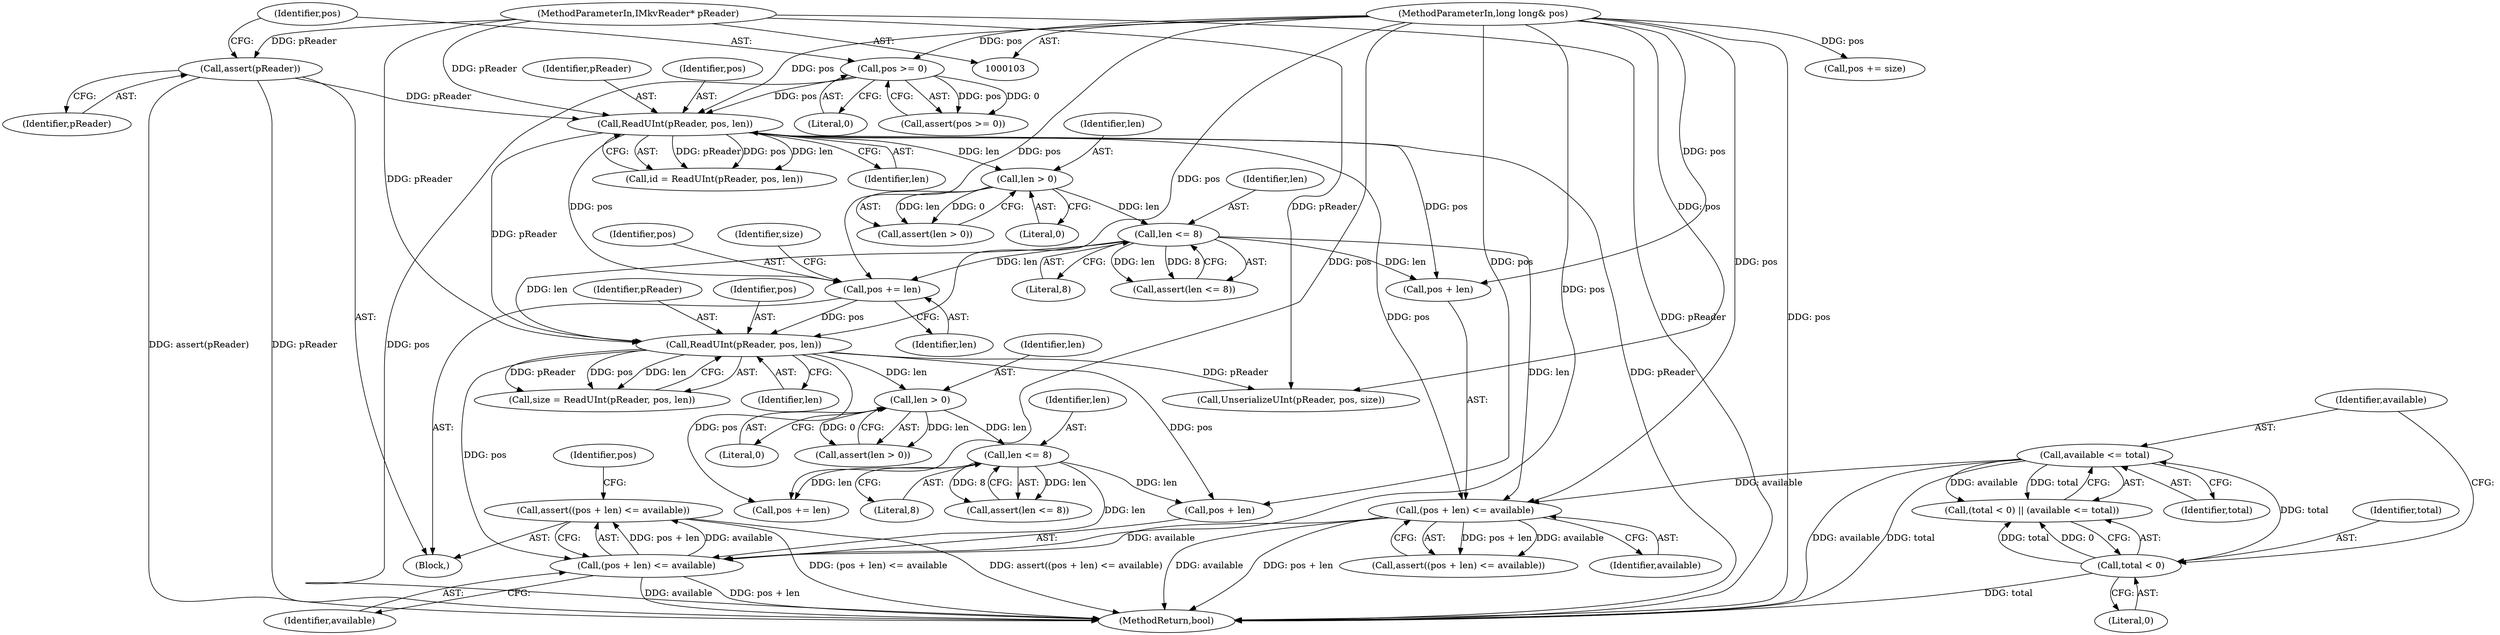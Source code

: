digraph "1_Android_cc274e2abe8b2a6698a5c47d8aa4bb45f1f9538d_30@API" {
"1000203" [label="(Call,assert((pos + len) <= available))"];
"1000204" [label="(Call,(pos + len) <= available)"];
"1000183" [label="(Call,ReadUInt(pReader, pos, len))"];
"1000147" [label="(Call,ReadUInt(pReader, pos, len))"];
"1000109" [label="(Call,assert(pReader))"];
"1000104" [label="(MethodParameterIn,IMkvReader* pReader)"];
"1000112" [label="(Call,pos >= 0)"];
"1000105" [label="(MethodParameterIn,long long& pos)"];
"1000177" [label="(Call,pos += len)"];
"1000160" [label="(Call,len <= 8)"];
"1000156" [label="(Call,len > 0)"];
"1000200" [label="(Call,len <= 8)"];
"1000196" [label="(Call,len > 0)"];
"1000164" [label="(Call,(pos + len) <= available)"];
"1000134" [label="(Call,available <= total)"];
"1000131" [label="(Call,total < 0)"];
"1000157" [label="(Identifier,len)"];
"1000195" [label="(Call,assert(len > 0))"];
"1000162" [label="(Literal,8)"];
"1000105" [label="(MethodParameterIn,long long& pos)"];
"1000183" [label="(Call,ReadUInt(pReader, pos, len))"];
"1000200" [label="(Call,len <= 8)"];
"1000110" [label="(Identifier,pReader)"];
"1000156" [label="(Call,len > 0)"];
"1000108" [label="(Block,)"];
"1000168" [label="(Identifier,available)"];
"1000163" [label="(Call,assert((pos + len) <= available))"];
"1000227" [label="(MethodReturn,bool)"];
"1000155" [label="(Call,assert(len > 0))"];
"1000186" [label="(Identifier,len)"];
"1000136" [label="(Identifier,total)"];
"1000203" [label="(Call,assert((pos + len) <= available))"];
"1000161" [label="(Identifier,len)"];
"1000135" [label="(Identifier,available)"];
"1000177" [label="(Call,pos += len)"];
"1000150" [label="(Identifier,len)"];
"1000113" [label="(Identifier,pos)"];
"1000164" [label="(Call,(pos + len) <= available)"];
"1000147" [label="(Call,ReadUInt(pReader, pos, len))"];
"1000160" [label="(Call,len <= 8)"];
"1000111" [label="(Call,assert(pos >= 0))"];
"1000209" [label="(Call,pos += len)"];
"1000185" [label="(Identifier,pos)"];
"1000112" [label="(Call,pos >= 0)"];
"1000165" [label="(Call,pos + len)"];
"1000222" [label="(Call,pos += size)"];
"1000198" [label="(Literal,0)"];
"1000131" [label="(Call,total < 0)"];
"1000133" [label="(Literal,0)"];
"1000202" [label="(Literal,8)"];
"1000134" [label="(Call,available <= total)"];
"1000197" [label="(Identifier,len)"];
"1000145" [label="(Call,id = ReadUInt(pReader, pos, len))"];
"1000149" [label="(Identifier,pos)"];
"1000184" [label="(Identifier,pReader)"];
"1000104" [label="(MethodParameterIn,IMkvReader* pReader)"];
"1000196" [label="(Call,len > 0)"];
"1000199" [label="(Call,assert(len <= 8))"];
"1000178" [label="(Identifier,pos)"];
"1000201" [label="(Identifier,len)"];
"1000158" [label="(Literal,0)"];
"1000132" [label="(Identifier,total)"];
"1000214" [label="(Call,UnserializeUInt(pReader, pos, size))"];
"1000204" [label="(Call,(pos + len) <= available)"];
"1000148" [label="(Identifier,pReader)"];
"1000114" [label="(Literal,0)"];
"1000179" [label="(Identifier,len)"];
"1000130" [label="(Call,(total < 0) || (available <= total))"];
"1000159" [label="(Call,assert(len <= 8))"];
"1000181" [label="(Call,size = ReadUInt(pReader, pos, len))"];
"1000208" [label="(Identifier,available)"];
"1000182" [label="(Identifier,size)"];
"1000109" [label="(Call,assert(pReader))"];
"1000205" [label="(Call,pos + len)"];
"1000210" [label="(Identifier,pos)"];
"1000203" -> "1000108"  [label="AST: "];
"1000203" -> "1000204"  [label="CFG: "];
"1000204" -> "1000203"  [label="AST: "];
"1000210" -> "1000203"  [label="CFG: "];
"1000203" -> "1000227"  [label="DDG: assert((pos + len) <= available)"];
"1000203" -> "1000227"  [label="DDG: (pos + len) <= available"];
"1000204" -> "1000203"  [label="DDG: pos + len"];
"1000204" -> "1000203"  [label="DDG: available"];
"1000204" -> "1000208"  [label="CFG: "];
"1000205" -> "1000204"  [label="AST: "];
"1000208" -> "1000204"  [label="AST: "];
"1000204" -> "1000227"  [label="DDG: pos + len"];
"1000204" -> "1000227"  [label="DDG: available"];
"1000183" -> "1000204"  [label="DDG: pos"];
"1000105" -> "1000204"  [label="DDG: pos"];
"1000200" -> "1000204"  [label="DDG: len"];
"1000164" -> "1000204"  [label="DDG: available"];
"1000183" -> "1000181"  [label="AST: "];
"1000183" -> "1000186"  [label="CFG: "];
"1000184" -> "1000183"  [label="AST: "];
"1000185" -> "1000183"  [label="AST: "];
"1000186" -> "1000183"  [label="AST: "];
"1000181" -> "1000183"  [label="CFG: "];
"1000183" -> "1000181"  [label="DDG: pReader"];
"1000183" -> "1000181"  [label="DDG: pos"];
"1000183" -> "1000181"  [label="DDG: len"];
"1000147" -> "1000183"  [label="DDG: pReader"];
"1000104" -> "1000183"  [label="DDG: pReader"];
"1000177" -> "1000183"  [label="DDG: pos"];
"1000105" -> "1000183"  [label="DDG: pos"];
"1000160" -> "1000183"  [label="DDG: len"];
"1000183" -> "1000196"  [label="DDG: len"];
"1000183" -> "1000205"  [label="DDG: pos"];
"1000183" -> "1000209"  [label="DDG: pos"];
"1000183" -> "1000214"  [label="DDG: pReader"];
"1000147" -> "1000145"  [label="AST: "];
"1000147" -> "1000150"  [label="CFG: "];
"1000148" -> "1000147"  [label="AST: "];
"1000149" -> "1000147"  [label="AST: "];
"1000150" -> "1000147"  [label="AST: "];
"1000145" -> "1000147"  [label="CFG: "];
"1000147" -> "1000227"  [label="DDG: pReader"];
"1000147" -> "1000145"  [label="DDG: pReader"];
"1000147" -> "1000145"  [label="DDG: pos"];
"1000147" -> "1000145"  [label="DDG: len"];
"1000109" -> "1000147"  [label="DDG: pReader"];
"1000104" -> "1000147"  [label="DDG: pReader"];
"1000112" -> "1000147"  [label="DDG: pos"];
"1000105" -> "1000147"  [label="DDG: pos"];
"1000147" -> "1000156"  [label="DDG: len"];
"1000147" -> "1000164"  [label="DDG: pos"];
"1000147" -> "1000165"  [label="DDG: pos"];
"1000147" -> "1000177"  [label="DDG: pos"];
"1000109" -> "1000108"  [label="AST: "];
"1000109" -> "1000110"  [label="CFG: "];
"1000110" -> "1000109"  [label="AST: "];
"1000113" -> "1000109"  [label="CFG: "];
"1000109" -> "1000227"  [label="DDG: pReader"];
"1000109" -> "1000227"  [label="DDG: assert(pReader)"];
"1000104" -> "1000109"  [label="DDG: pReader"];
"1000104" -> "1000103"  [label="AST: "];
"1000104" -> "1000227"  [label="DDG: pReader"];
"1000104" -> "1000214"  [label="DDG: pReader"];
"1000112" -> "1000111"  [label="AST: "];
"1000112" -> "1000114"  [label="CFG: "];
"1000113" -> "1000112"  [label="AST: "];
"1000114" -> "1000112"  [label="AST: "];
"1000111" -> "1000112"  [label="CFG: "];
"1000112" -> "1000227"  [label="DDG: pos"];
"1000112" -> "1000111"  [label="DDG: pos"];
"1000112" -> "1000111"  [label="DDG: 0"];
"1000105" -> "1000112"  [label="DDG: pos"];
"1000105" -> "1000103"  [label="AST: "];
"1000105" -> "1000227"  [label="DDG: pos"];
"1000105" -> "1000164"  [label="DDG: pos"];
"1000105" -> "1000165"  [label="DDG: pos"];
"1000105" -> "1000177"  [label="DDG: pos"];
"1000105" -> "1000205"  [label="DDG: pos"];
"1000105" -> "1000209"  [label="DDG: pos"];
"1000105" -> "1000214"  [label="DDG: pos"];
"1000105" -> "1000222"  [label="DDG: pos"];
"1000177" -> "1000108"  [label="AST: "];
"1000177" -> "1000179"  [label="CFG: "];
"1000178" -> "1000177"  [label="AST: "];
"1000179" -> "1000177"  [label="AST: "];
"1000182" -> "1000177"  [label="CFG: "];
"1000160" -> "1000177"  [label="DDG: len"];
"1000160" -> "1000159"  [label="AST: "];
"1000160" -> "1000162"  [label="CFG: "];
"1000161" -> "1000160"  [label="AST: "];
"1000162" -> "1000160"  [label="AST: "];
"1000159" -> "1000160"  [label="CFG: "];
"1000160" -> "1000159"  [label="DDG: len"];
"1000160" -> "1000159"  [label="DDG: 8"];
"1000156" -> "1000160"  [label="DDG: len"];
"1000160" -> "1000164"  [label="DDG: len"];
"1000160" -> "1000165"  [label="DDG: len"];
"1000156" -> "1000155"  [label="AST: "];
"1000156" -> "1000158"  [label="CFG: "];
"1000157" -> "1000156"  [label="AST: "];
"1000158" -> "1000156"  [label="AST: "];
"1000155" -> "1000156"  [label="CFG: "];
"1000156" -> "1000155"  [label="DDG: len"];
"1000156" -> "1000155"  [label="DDG: 0"];
"1000200" -> "1000199"  [label="AST: "];
"1000200" -> "1000202"  [label="CFG: "];
"1000201" -> "1000200"  [label="AST: "];
"1000202" -> "1000200"  [label="AST: "];
"1000199" -> "1000200"  [label="CFG: "];
"1000200" -> "1000199"  [label="DDG: len"];
"1000200" -> "1000199"  [label="DDG: 8"];
"1000196" -> "1000200"  [label="DDG: len"];
"1000200" -> "1000205"  [label="DDG: len"];
"1000200" -> "1000209"  [label="DDG: len"];
"1000196" -> "1000195"  [label="AST: "];
"1000196" -> "1000198"  [label="CFG: "];
"1000197" -> "1000196"  [label="AST: "];
"1000198" -> "1000196"  [label="AST: "];
"1000195" -> "1000196"  [label="CFG: "];
"1000196" -> "1000195"  [label="DDG: len"];
"1000196" -> "1000195"  [label="DDG: 0"];
"1000164" -> "1000163"  [label="AST: "];
"1000164" -> "1000168"  [label="CFG: "];
"1000165" -> "1000164"  [label="AST: "];
"1000168" -> "1000164"  [label="AST: "];
"1000163" -> "1000164"  [label="CFG: "];
"1000164" -> "1000227"  [label="DDG: available"];
"1000164" -> "1000227"  [label="DDG: pos + len"];
"1000164" -> "1000163"  [label="DDG: pos + len"];
"1000164" -> "1000163"  [label="DDG: available"];
"1000134" -> "1000164"  [label="DDG: available"];
"1000134" -> "1000130"  [label="AST: "];
"1000134" -> "1000136"  [label="CFG: "];
"1000135" -> "1000134"  [label="AST: "];
"1000136" -> "1000134"  [label="AST: "];
"1000130" -> "1000134"  [label="CFG: "];
"1000134" -> "1000227"  [label="DDG: available"];
"1000134" -> "1000227"  [label="DDG: total"];
"1000134" -> "1000130"  [label="DDG: available"];
"1000134" -> "1000130"  [label="DDG: total"];
"1000131" -> "1000134"  [label="DDG: total"];
"1000131" -> "1000130"  [label="AST: "];
"1000131" -> "1000133"  [label="CFG: "];
"1000132" -> "1000131"  [label="AST: "];
"1000133" -> "1000131"  [label="AST: "];
"1000135" -> "1000131"  [label="CFG: "];
"1000130" -> "1000131"  [label="CFG: "];
"1000131" -> "1000227"  [label="DDG: total"];
"1000131" -> "1000130"  [label="DDG: total"];
"1000131" -> "1000130"  [label="DDG: 0"];
}
